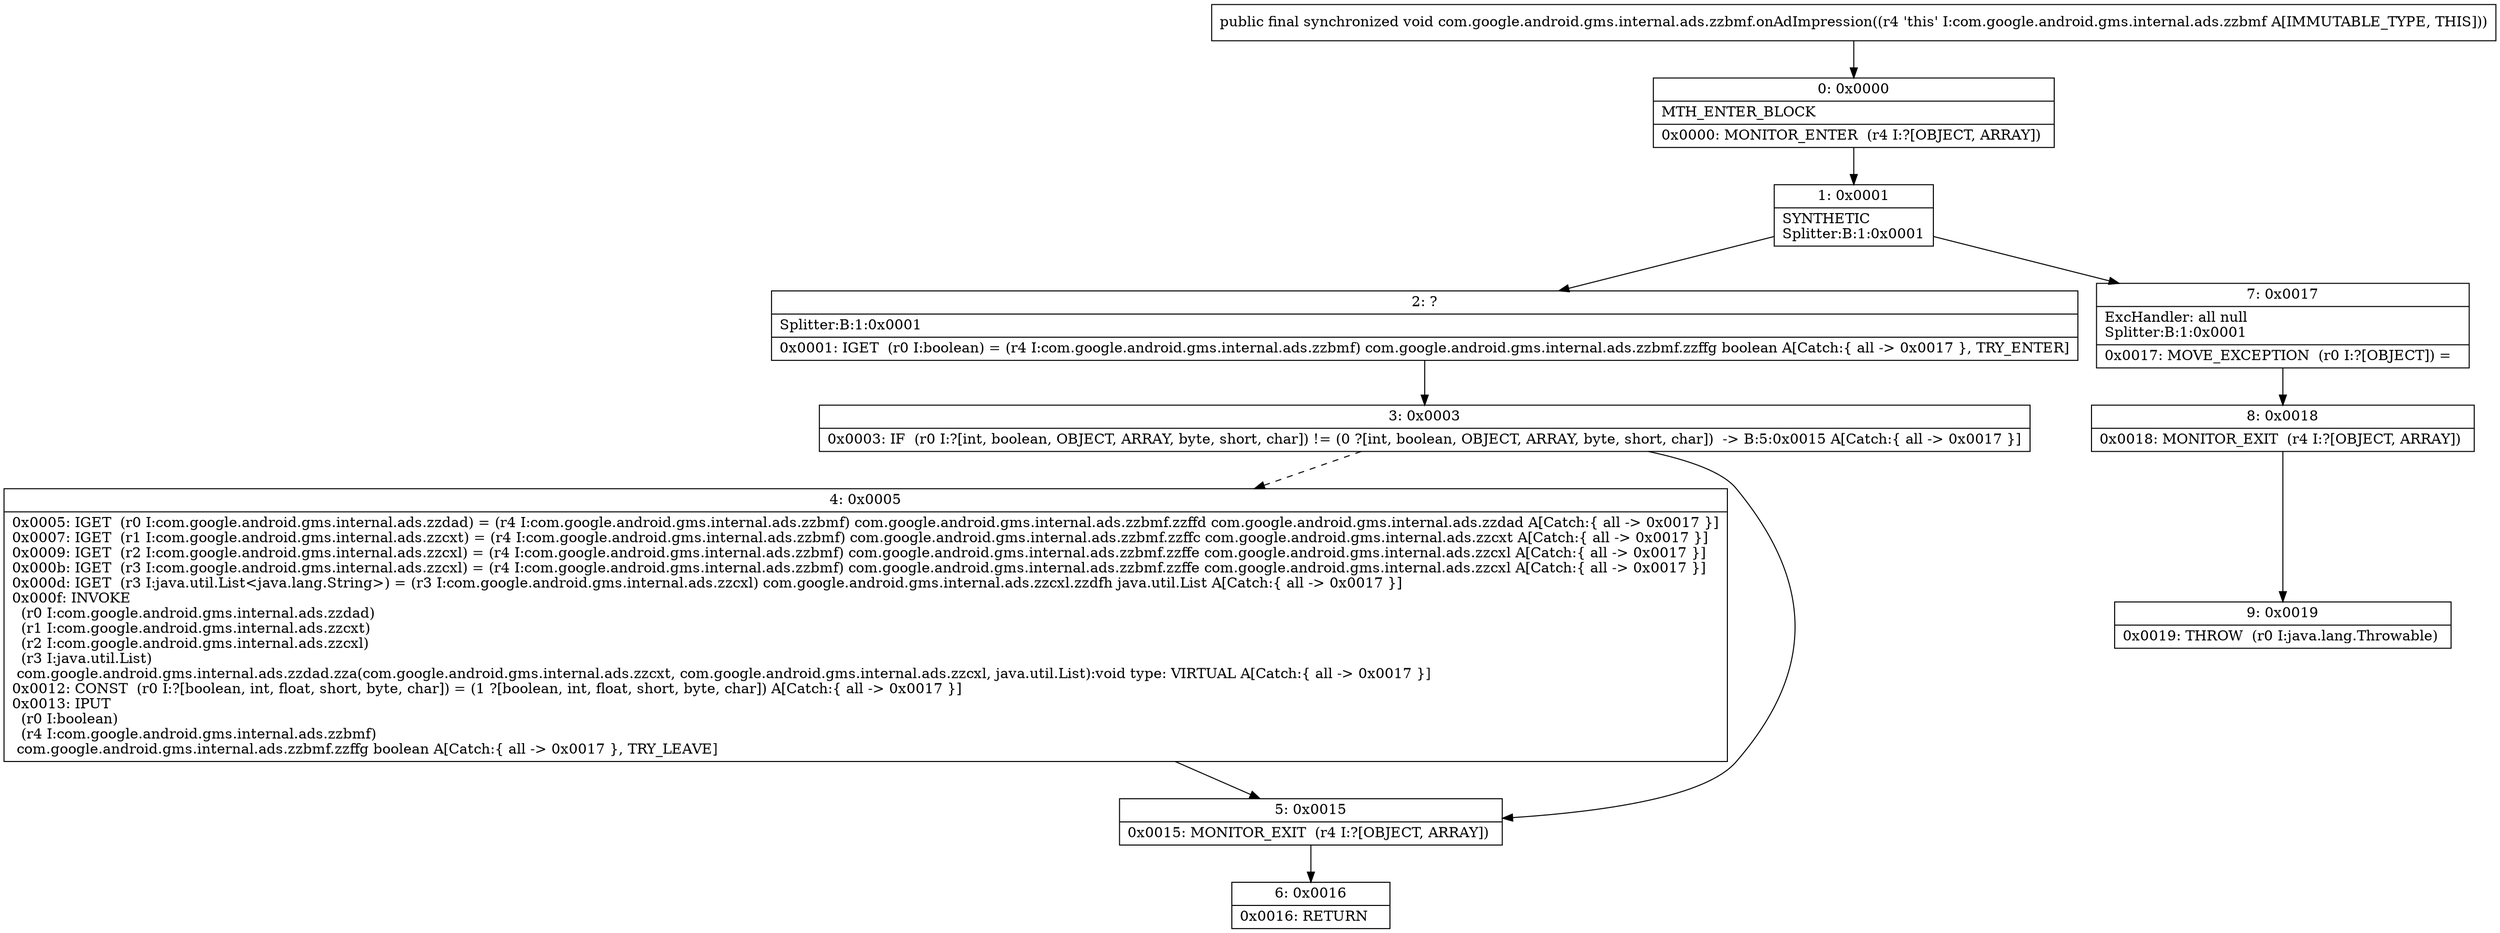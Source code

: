 digraph "CFG forcom.google.android.gms.internal.ads.zzbmf.onAdImpression()V" {
Node_0 [shape=record,label="{0\:\ 0x0000|MTH_ENTER_BLOCK\l|0x0000: MONITOR_ENTER  (r4 I:?[OBJECT, ARRAY]) \l}"];
Node_1 [shape=record,label="{1\:\ 0x0001|SYNTHETIC\lSplitter:B:1:0x0001\l}"];
Node_2 [shape=record,label="{2\:\ ?|Splitter:B:1:0x0001\l|0x0001: IGET  (r0 I:boolean) = (r4 I:com.google.android.gms.internal.ads.zzbmf) com.google.android.gms.internal.ads.zzbmf.zzffg boolean A[Catch:\{ all \-\> 0x0017 \}, TRY_ENTER]\l}"];
Node_3 [shape=record,label="{3\:\ 0x0003|0x0003: IF  (r0 I:?[int, boolean, OBJECT, ARRAY, byte, short, char]) != (0 ?[int, boolean, OBJECT, ARRAY, byte, short, char])  \-\> B:5:0x0015 A[Catch:\{ all \-\> 0x0017 \}]\l}"];
Node_4 [shape=record,label="{4\:\ 0x0005|0x0005: IGET  (r0 I:com.google.android.gms.internal.ads.zzdad) = (r4 I:com.google.android.gms.internal.ads.zzbmf) com.google.android.gms.internal.ads.zzbmf.zzffd com.google.android.gms.internal.ads.zzdad A[Catch:\{ all \-\> 0x0017 \}]\l0x0007: IGET  (r1 I:com.google.android.gms.internal.ads.zzcxt) = (r4 I:com.google.android.gms.internal.ads.zzbmf) com.google.android.gms.internal.ads.zzbmf.zzffc com.google.android.gms.internal.ads.zzcxt A[Catch:\{ all \-\> 0x0017 \}]\l0x0009: IGET  (r2 I:com.google.android.gms.internal.ads.zzcxl) = (r4 I:com.google.android.gms.internal.ads.zzbmf) com.google.android.gms.internal.ads.zzbmf.zzffe com.google.android.gms.internal.ads.zzcxl A[Catch:\{ all \-\> 0x0017 \}]\l0x000b: IGET  (r3 I:com.google.android.gms.internal.ads.zzcxl) = (r4 I:com.google.android.gms.internal.ads.zzbmf) com.google.android.gms.internal.ads.zzbmf.zzffe com.google.android.gms.internal.ads.zzcxl A[Catch:\{ all \-\> 0x0017 \}]\l0x000d: IGET  (r3 I:java.util.List\<java.lang.String\>) = (r3 I:com.google.android.gms.internal.ads.zzcxl) com.google.android.gms.internal.ads.zzcxl.zzdfh java.util.List A[Catch:\{ all \-\> 0x0017 \}]\l0x000f: INVOKE  \l  (r0 I:com.google.android.gms.internal.ads.zzdad)\l  (r1 I:com.google.android.gms.internal.ads.zzcxt)\l  (r2 I:com.google.android.gms.internal.ads.zzcxl)\l  (r3 I:java.util.List)\l com.google.android.gms.internal.ads.zzdad.zza(com.google.android.gms.internal.ads.zzcxt, com.google.android.gms.internal.ads.zzcxl, java.util.List):void type: VIRTUAL A[Catch:\{ all \-\> 0x0017 \}]\l0x0012: CONST  (r0 I:?[boolean, int, float, short, byte, char]) = (1 ?[boolean, int, float, short, byte, char]) A[Catch:\{ all \-\> 0x0017 \}]\l0x0013: IPUT  \l  (r0 I:boolean)\l  (r4 I:com.google.android.gms.internal.ads.zzbmf)\l com.google.android.gms.internal.ads.zzbmf.zzffg boolean A[Catch:\{ all \-\> 0x0017 \}, TRY_LEAVE]\l}"];
Node_5 [shape=record,label="{5\:\ 0x0015|0x0015: MONITOR_EXIT  (r4 I:?[OBJECT, ARRAY]) \l}"];
Node_6 [shape=record,label="{6\:\ 0x0016|0x0016: RETURN   \l}"];
Node_7 [shape=record,label="{7\:\ 0x0017|ExcHandler: all null\lSplitter:B:1:0x0001\l|0x0017: MOVE_EXCEPTION  (r0 I:?[OBJECT]) =  \l}"];
Node_8 [shape=record,label="{8\:\ 0x0018|0x0018: MONITOR_EXIT  (r4 I:?[OBJECT, ARRAY]) \l}"];
Node_9 [shape=record,label="{9\:\ 0x0019|0x0019: THROW  (r0 I:java.lang.Throwable) \l}"];
MethodNode[shape=record,label="{public final synchronized void com.google.android.gms.internal.ads.zzbmf.onAdImpression((r4 'this' I:com.google.android.gms.internal.ads.zzbmf A[IMMUTABLE_TYPE, THIS])) }"];
MethodNode -> Node_0;
Node_0 -> Node_1;
Node_1 -> Node_2;
Node_1 -> Node_7;
Node_2 -> Node_3;
Node_3 -> Node_4[style=dashed];
Node_3 -> Node_5;
Node_4 -> Node_5;
Node_5 -> Node_6;
Node_7 -> Node_8;
Node_8 -> Node_9;
}

